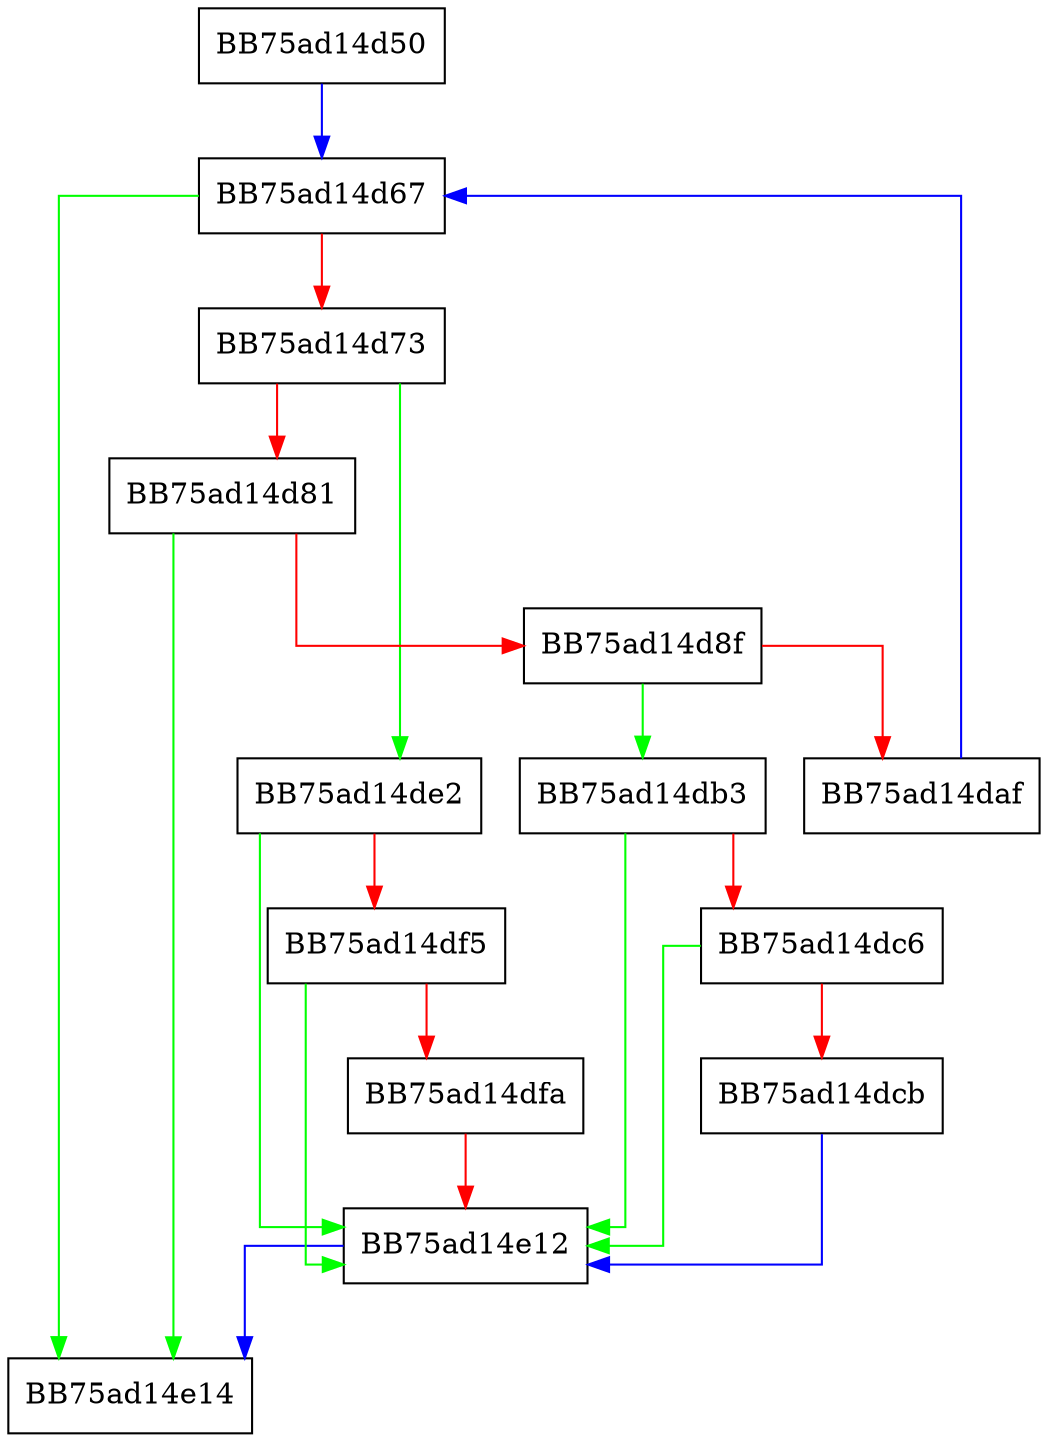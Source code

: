 digraph MoveClear {
  node [shape="box"];
  graph [splines=ortho];
  BB75ad14d50 -> BB75ad14d67 [color="blue"];
  BB75ad14d67 -> BB75ad14e14 [color="green"];
  BB75ad14d67 -> BB75ad14d73 [color="red"];
  BB75ad14d73 -> BB75ad14de2 [color="green"];
  BB75ad14d73 -> BB75ad14d81 [color="red"];
  BB75ad14d81 -> BB75ad14e14 [color="green"];
  BB75ad14d81 -> BB75ad14d8f [color="red"];
  BB75ad14d8f -> BB75ad14db3 [color="green"];
  BB75ad14d8f -> BB75ad14daf [color="red"];
  BB75ad14daf -> BB75ad14d67 [color="blue"];
  BB75ad14db3 -> BB75ad14e12 [color="green"];
  BB75ad14db3 -> BB75ad14dc6 [color="red"];
  BB75ad14dc6 -> BB75ad14e12 [color="green"];
  BB75ad14dc6 -> BB75ad14dcb [color="red"];
  BB75ad14dcb -> BB75ad14e12 [color="blue"];
  BB75ad14de2 -> BB75ad14e12 [color="green"];
  BB75ad14de2 -> BB75ad14df5 [color="red"];
  BB75ad14df5 -> BB75ad14e12 [color="green"];
  BB75ad14df5 -> BB75ad14dfa [color="red"];
  BB75ad14dfa -> BB75ad14e12 [color="red"];
  BB75ad14e12 -> BB75ad14e14 [color="blue"];
}